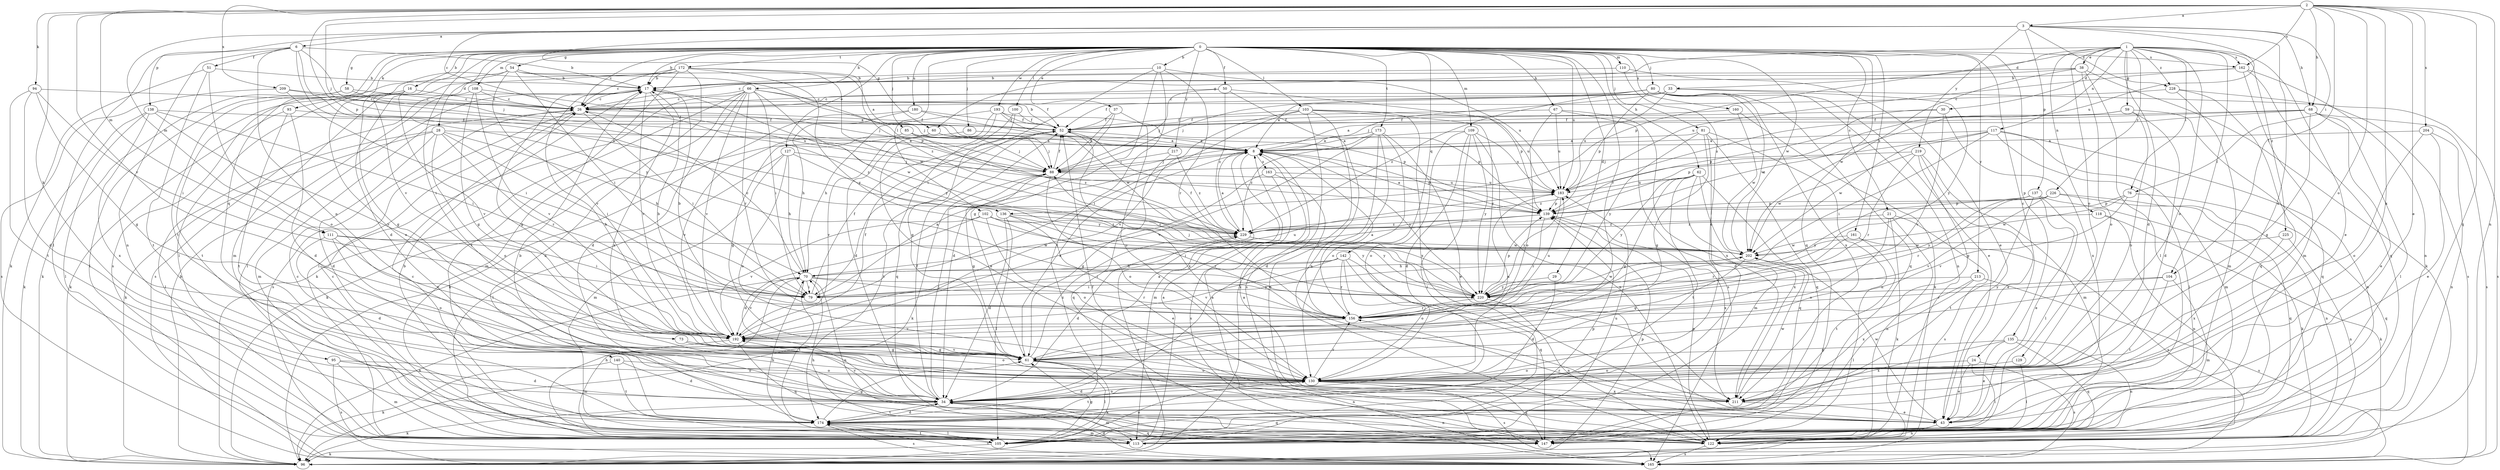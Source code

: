 strict digraph  {
0;
1;
2;
3;
6;
8;
10;
16;
17;
21;
24;
26;
28;
29;
30;
33;
34;
37;
38;
43;
50;
51;
52;
54;
58;
59;
60;
61;
62;
66;
67;
68;
70;
73;
76;
79;
80;
81;
85;
86;
88;
93;
94;
95;
96;
100;
102;
103;
104;
105;
108;
109;
110;
111;
113;
117;
118;
122;
127;
129;
130;
135;
136;
137;
138;
139;
140;
142;
147;
156;
160;
161;
162;
163;
165;
172;
173;
174;
180;
183;
192;
193;
202;
204;
209;
211;
213;
217;
219;
220;
225;
226;
228;
229;
0 -> 10  [label=b];
0 -> 16  [label=b];
0 -> 17  [label=b];
0 -> 21  [label=c];
0 -> 24  [label=c];
0 -> 26  [label=c];
0 -> 28  [label=d];
0 -> 29  [label=d];
0 -> 37  [label=e];
0 -> 50  [label=f];
0 -> 54  [label=g];
0 -> 58  [label=g];
0 -> 62  [label=h];
0 -> 66  [label=h];
0 -> 67  [label=h];
0 -> 73  [label=i];
0 -> 80  [label=j];
0 -> 81  [label=j];
0 -> 85  [label=j];
0 -> 86  [label=j];
0 -> 93  [label=k];
0 -> 100  [label=l];
0 -> 102  [label=l];
0 -> 103  [label=l];
0 -> 108  [label=m];
0 -> 109  [label=m];
0 -> 110  [label=m];
0 -> 127  [label=o];
0 -> 135  [label=p];
0 -> 140  [label=q];
0 -> 142  [label=q];
0 -> 147  [label=q];
0 -> 156  [label=r];
0 -> 160  [label=s];
0 -> 161  [label=s];
0 -> 162  [label=s];
0 -> 172  [label=t];
0 -> 173  [label=t];
0 -> 174  [label=t];
0 -> 180  [label=u];
0 -> 183  [label=u];
0 -> 192  [label=v];
0 -> 193  [label=w];
0 -> 202  [label=w];
0 -> 213  [label=y];
0 -> 217  [label=y];
1 -> 30  [label=d];
1 -> 33  [label=d];
1 -> 34  [label=d];
1 -> 38  [label=e];
1 -> 43  [label=e];
1 -> 59  [label=g];
1 -> 60  [label=g];
1 -> 76  [label=i];
1 -> 104  [label=l];
1 -> 117  [label=n];
1 -> 118  [label=n];
1 -> 129  [label=o];
1 -> 130  [label=o];
1 -> 136  [label=p];
1 -> 162  [label=s];
1 -> 225  [label=z];
1 -> 226  [label=z];
1 -> 228  [label=z];
2 -> 3  [label=a];
2 -> 43  [label=e];
2 -> 68  [label=h];
2 -> 88  [label=j];
2 -> 94  [label=k];
2 -> 95  [label=k];
2 -> 104  [label=l];
2 -> 111  [label=m];
2 -> 122  [label=n];
2 -> 130  [label=o];
2 -> 136  [label=p];
2 -> 147  [label=q];
2 -> 162  [label=s];
2 -> 192  [label=v];
2 -> 204  [label=x];
2 -> 209  [label=x];
2 -> 211  [label=x];
3 -> 6  [label=a];
3 -> 26  [label=c];
3 -> 60  [label=g];
3 -> 68  [label=h];
3 -> 76  [label=i];
3 -> 111  [label=m];
3 -> 130  [label=o];
3 -> 137  [label=p];
3 -> 138  [label=p];
3 -> 183  [label=u];
3 -> 219  [label=y];
3 -> 228  [label=z];
6 -> 17  [label=b];
6 -> 51  [label=f];
6 -> 88  [label=j];
6 -> 105  [label=l];
6 -> 122  [label=n];
6 -> 130  [label=o];
6 -> 220  [label=y];
6 -> 229  [label=z];
8 -> 88  [label=j];
8 -> 113  [label=m];
8 -> 139  [label=p];
8 -> 163  [label=s];
8 -> 220  [label=y];
10 -> 17  [label=b];
10 -> 61  [label=g];
10 -> 79  [label=i];
10 -> 156  [label=r];
10 -> 174  [label=t];
10 -> 183  [label=u];
16 -> 26  [label=c];
16 -> 61  [label=g];
16 -> 130  [label=o];
16 -> 174  [label=t];
16 -> 192  [label=v];
17 -> 26  [label=c];
17 -> 61  [label=g];
17 -> 105  [label=l];
17 -> 192  [label=v];
17 -> 202  [label=w];
17 -> 211  [label=x];
21 -> 96  [label=k];
21 -> 122  [label=n];
21 -> 130  [label=o];
21 -> 165  [label=s];
21 -> 229  [label=z];
24 -> 43  [label=e];
24 -> 105  [label=l];
24 -> 130  [label=o];
24 -> 165  [label=s];
26 -> 52  [label=f];
26 -> 79  [label=i];
26 -> 113  [label=m];
26 -> 165  [label=s];
26 -> 229  [label=z];
28 -> 8  [label=a];
28 -> 34  [label=d];
28 -> 70  [label=h];
28 -> 79  [label=i];
28 -> 96  [label=k];
28 -> 105  [label=l];
28 -> 130  [label=o];
28 -> 156  [label=r];
29 -> 34  [label=d];
29 -> 220  [label=y];
30 -> 52  [label=f];
30 -> 139  [label=p];
30 -> 192  [label=v];
30 -> 211  [label=x];
33 -> 8  [label=a];
33 -> 26  [label=c];
33 -> 52  [label=f];
33 -> 88  [label=j];
33 -> 165  [label=s];
33 -> 183  [label=u];
33 -> 220  [label=y];
34 -> 8  [label=a];
34 -> 52  [label=f];
34 -> 88  [label=j];
34 -> 96  [label=k];
34 -> 113  [label=m];
34 -> 122  [label=n];
34 -> 130  [label=o];
34 -> 147  [label=q];
34 -> 174  [label=t];
34 -> 192  [label=v];
37 -> 34  [label=d];
37 -> 52  [label=f];
37 -> 88  [label=j];
37 -> 130  [label=o];
38 -> 17  [label=b];
38 -> 26  [label=c];
38 -> 96  [label=k];
38 -> 105  [label=l];
38 -> 130  [label=o];
38 -> 202  [label=w];
43 -> 17  [label=b];
43 -> 122  [label=n];
43 -> 156  [label=r];
43 -> 202  [label=w];
50 -> 26  [label=c];
50 -> 88  [label=j];
50 -> 122  [label=n];
50 -> 139  [label=p];
50 -> 229  [label=z];
51 -> 17  [label=b];
51 -> 96  [label=k];
51 -> 130  [label=o];
51 -> 174  [label=t];
52 -> 8  [label=a];
52 -> 17  [label=b];
52 -> 174  [label=t];
52 -> 211  [label=x];
54 -> 8  [label=a];
54 -> 17  [label=b];
54 -> 34  [label=d];
54 -> 79  [label=i];
54 -> 139  [label=p];
54 -> 165  [label=s];
54 -> 192  [label=v];
58 -> 26  [label=c];
58 -> 88  [label=j];
58 -> 96  [label=k];
58 -> 105  [label=l];
59 -> 34  [label=d];
59 -> 52  [label=f];
59 -> 130  [label=o];
59 -> 147  [label=q];
59 -> 229  [label=z];
60 -> 8  [label=a];
60 -> 61  [label=g];
60 -> 88  [label=j];
60 -> 96  [label=k];
61 -> 8  [label=a];
61 -> 17  [label=b];
61 -> 96  [label=k];
61 -> 105  [label=l];
61 -> 122  [label=n];
61 -> 130  [label=o];
61 -> 183  [label=u];
61 -> 192  [label=v];
61 -> 229  [label=z];
62 -> 61  [label=g];
62 -> 113  [label=m];
62 -> 147  [label=q];
62 -> 174  [label=t];
62 -> 183  [label=u];
62 -> 211  [label=x];
62 -> 220  [label=y];
62 -> 229  [label=z];
66 -> 26  [label=c];
66 -> 34  [label=d];
66 -> 52  [label=f];
66 -> 79  [label=i];
66 -> 88  [label=j];
66 -> 96  [label=k];
66 -> 105  [label=l];
66 -> 113  [label=m];
66 -> 156  [label=r];
66 -> 192  [label=v];
66 -> 220  [label=y];
67 -> 52  [label=f];
67 -> 130  [label=o];
67 -> 165  [label=s];
67 -> 183  [label=u];
67 -> 211  [label=x];
68 -> 8  [label=a];
68 -> 43  [label=e];
68 -> 52  [label=f];
68 -> 61  [label=g];
68 -> 105  [label=l];
68 -> 165  [label=s];
68 -> 183  [label=u];
70 -> 26  [label=c];
70 -> 79  [label=i];
70 -> 96  [label=k];
70 -> 122  [label=n];
70 -> 156  [label=r];
70 -> 174  [label=t];
70 -> 183  [label=u];
70 -> 192  [label=v];
70 -> 220  [label=y];
73 -> 61  [label=g];
73 -> 130  [label=o];
76 -> 139  [label=p];
76 -> 147  [label=q];
76 -> 192  [label=v];
76 -> 202  [label=w];
79 -> 8  [label=a];
79 -> 52  [label=f];
80 -> 26  [label=c];
80 -> 43  [label=e];
80 -> 88  [label=j];
80 -> 122  [label=n];
80 -> 139  [label=p];
80 -> 147  [label=q];
80 -> 202  [label=w];
80 -> 211  [label=x];
80 -> 229  [label=z];
81 -> 8  [label=a];
81 -> 34  [label=d];
81 -> 61  [label=g];
81 -> 122  [label=n];
81 -> 147  [label=q];
81 -> 220  [label=y];
85 -> 8  [label=a];
85 -> 88  [label=j];
85 -> 192  [label=v];
85 -> 229  [label=z];
86 -> 8  [label=a];
86 -> 192  [label=v];
88 -> 52  [label=f];
88 -> 61  [label=g];
88 -> 96  [label=k];
88 -> 130  [label=o];
88 -> 183  [label=u];
93 -> 34  [label=d];
93 -> 52  [label=f];
93 -> 96  [label=k];
93 -> 174  [label=t];
94 -> 26  [label=c];
94 -> 34  [label=d];
94 -> 61  [label=g];
94 -> 79  [label=i];
94 -> 174  [label=t];
95 -> 34  [label=d];
95 -> 113  [label=m];
95 -> 130  [label=o];
95 -> 165  [label=s];
96 -> 17  [label=b];
96 -> 139  [label=p];
96 -> 229  [label=z];
100 -> 52  [label=f];
100 -> 61  [label=g];
100 -> 147  [label=q];
102 -> 34  [label=d];
102 -> 130  [label=o];
102 -> 156  [label=r];
102 -> 192  [label=v];
102 -> 220  [label=y];
102 -> 229  [label=z];
103 -> 52  [label=f];
103 -> 79  [label=i];
103 -> 96  [label=k];
103 -> 165  [label=s];
103 -> 183  [label=u];
103 -> 192  [label=v];
103 -> 211  [label=x];
103 -> 220  [label=y];
104 -> 113  [label=m];
104 -> 156  [label=r];
104 -> 174  [label=t];
104 -> 220  [label=y];
105 -> 61  [label=g];
105 -> 70  [label=h];
105 -> 96  [label=k];
105 -> 130  [label=o];
105 -> 174  [label=t];
108 -> 26  [label=c];
108 -> 61  [label=g];
108 -> 165  [label=s];
108 -> 183  [label=u];
108 -> 192  [label=v];
109 -> 8  [label=a];
109 -> 34  [label=d];
109 -> 105  [label=l];
109 -> 122  [label=n];
109 -> 130  [label=o];
109 -> 183  [label=u];
109 -> 220  [label=y];
110 -> 17  [label=b];
110 -> 43  [label=e];
110 -> 130  [label=o];
111 -> 34  [label=d];
111 -> 79  [label=i];
111 -> 130  [label=o];
111 -> 192  [label=v];
111 -> 202  [label=w];
113 -> 8  [label=a];
113 -> 26  [label=c];
113 -> 70  [label=h];
113 -> 139  [label=p];
113 -> 183  [label=u];
117 -> 8  [label=a];
117 -> 79  [label=i];
117 -> 105  [label=l];
117 -> 113  [label=m];
117 -> 122  [label=n];
117 -> 139  [label=p];
117 -> 202  [label=w];
118 -> 96  [label=k];
118 -> 122  [label=n];
118 -> 229  [label=z];
122 -> 8  [label=a];
122 -> 26  [label=c];
122 -> 52  [label=f];
122 -> 139  [label=p];
122 -> 165  [label=s];
127 -> 70  [label=h];
127 -> 88  [label=j];
127 -> 105  [label=l];
127 -> 113  [label=m];
127 -> 130  [label=o];
127 -> 220  [label=y];
129 -> 105  [label=l];
129 -> 130  [label=o];
130 -> 34  [label=d];
130 -> 147  [label=q];
130 -> 156  [label=r];
130 -> 165  [label=s];
130 -> 174  [label=t];
130 -> 211  [label=x];
135 -> 43  [label=e];
135 -> 61  [label=g];
135 -> 122  [label=n];
135 -> 147  [label=q];
135 -> 211  [label=x];
136 -> 34  [label=d];
136 -> 43  [label=e];
136 -> 105  [label=l];
136 -> 220  [label=y];
136 -> 229  [label=z];
137 -> 43  [label=e];
137 -> 96  [label=k];
137 -> 105  [label=l];
137 -> 139  [label=p];
137 -> 174  [label=t];
137 -> 220  [label=y];
138 -> 52  [label=f];
138 -> 79  [label=i];
138 -> 96  [label=k];
138 -> 105  [label=l];
138 -> 192  [label=v];
138 -> 211  [label=x];
139 -> 8  [label=a];
139 -> 79  [label=i];
139 -> 156  [label=r];
139 -> 211  [label=x];
139 -> 229  [label=z];
140 -> 34  [label=d];
140 -> 96  [label=k];
140 -> 130  [label=o];
140 -> 174  [label=t];
142 -> 70  [label=h];
142 -> 79  [label=i];
142 -> 130  [label=o];
142 -> 147  [label=q];
142 -> 156  [label=r];
142 -> 192  [label=v];
142 -> 211  [label=x];
147 -> 8  [label=a];
147 -> 17  [label=b];
147 -> 26  [label=c];
147 -> 70  [label=h];
156 -> 8  [label=a];
156 -> 17  [label=b];
156 -> 183  [label=u];
156 -> 192  [label=v];
160 -> 52  [label=f];
160 -> 96  [label=k];
160 -> 202  [label=w];
161 -> 156  [label=r];
161 -> 165  [label=s];
161 -> 174  [label=t];
161 -> 202  [label=w];
162 -> 17  [label=b];
162 -> 113  [label=m];
162 -> 122  [label=n];
162 -> 147  [label=q];
162 -> 183  [label=u];
163 -> 61  [label=g];
163 -> 156  [label=r];
163 -> 165  [label=s];
163 -> 183  [label=u];
165 -> 34  [label=d];
165 -> 174  [label=t];
172 -> 17  [label=b];
172 -> 26  [label=c];
172 -> 105  [label=l];
172 -> 113  [label=m];
172 -> 122  [label=n];
172 -> 174  [label=t];
172 -> 202  [label=w];
172 -> 220  [label=y];
172 -> 229  [label=z];
173 -> 8  [label=a];
173 -> 34  [label=d];
173 -> 43  [label=e];
173 -> 130  [label=o];
173 -> 147  [label=q];
173 -> 192  [label=v];
173 -> 229  [label=z];
174 -> 34  [label=d];
174 -> 61  [label=g];
174 -> 105  [label=l];
174 -> 113  [label=m];
174 -> 147  [label=q];
174 -> 165  [label=s];
180 -> 52  [label=f];
180 -> 70  [label=h];
180 -> 96  [label=k];
180 -> 139  [label=p];
183 -> 139  [label=p];
183 -> 220  [label=y];
192 -> 17  [label=b];
192 -> 52  [label=f];
192 -> 61  [label=g];
192 -> 113  [label=m];
192 -> 147  [label=q];
193 -> 34  [label=d];
193 -> 43  [label=e];
193 -> 52  [label=f];
193 -> 70  [label=h];
193 -> 139  [label=p];
193 -> 202  [label=w];
202 -> 52  [label=f];
202 -> 61  [label=g];
202 -> 70  [label=h];
204 -> 8  [label=a];
204 -> 43  [label=e];
204 -> 122  [label=n];
204 -> 130  [label=o];
209 -> 8  [label=a];
209 -> 26  [label=c];
209 -> 79  [label=i];
209 -> 165  [label=s];
211 -> 43  [label=e];
211 -> 202  [label=w];
213 -> 79  [label=i];
213 -> 105  [label=l];
213 -> 165  [label=s];
213 -> 211  [label=x];
217 -> 88  [label=j];
217 -> 147  [label=q];
217 -> 229  [label=z];
219 -> 43  [label=e];
219 -> 61  [label=g];
219 -> 88  [label=j];
219 -> 113  [label=m];
219 -> 156  [label=r];
219 -> 202  [label=w];
220 -> 88  [label=j];
220 -> 122  [label=n];
220 -> 139  [label=p];
220 -> 156  [label=r];
220 -> 202  [label=w];
225 -> 122  [label=n];
225 -> 202  [label=w];
225 -> 211  [label=x];
226 -> 122  [label=n];
226 -> 139  [label=p];
226 -> 147  [label=q];
226 -> 156  [label=r];
226 -> 192  [label=v];
226 -> 220  [label=y];
228 -> 26  [label=c];
228 -> 113  [label=m];
228 -> 147  [label=q];
228 -> 165  [label=s];
229 -> 8  [label=a];
229 -> 34  [label=d];
229 -> 202  [label=w];
}

